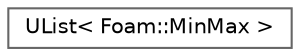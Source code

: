 digraph "Graphical Class Hierarchy"
{
 // LATEX_PDF_SIZE
  bgcolor="transparent";
  edge [fontname=Helvetica,fontsize=10,labelfontname=Helvetica,labelfontsize=10];
  node [fontname=Helvetica,fontsize=10,shape=box,height=0.2,width=0.4];
  rankdir="LR";
  Node0 [id="Node000000",label="UList\< Foam::MinMax \>",height=0.2,width=0.4,color="grey40", fillcolor="white", style="filled",URL="$classFoam_1_1UList.html",tooltip=" "];
}
